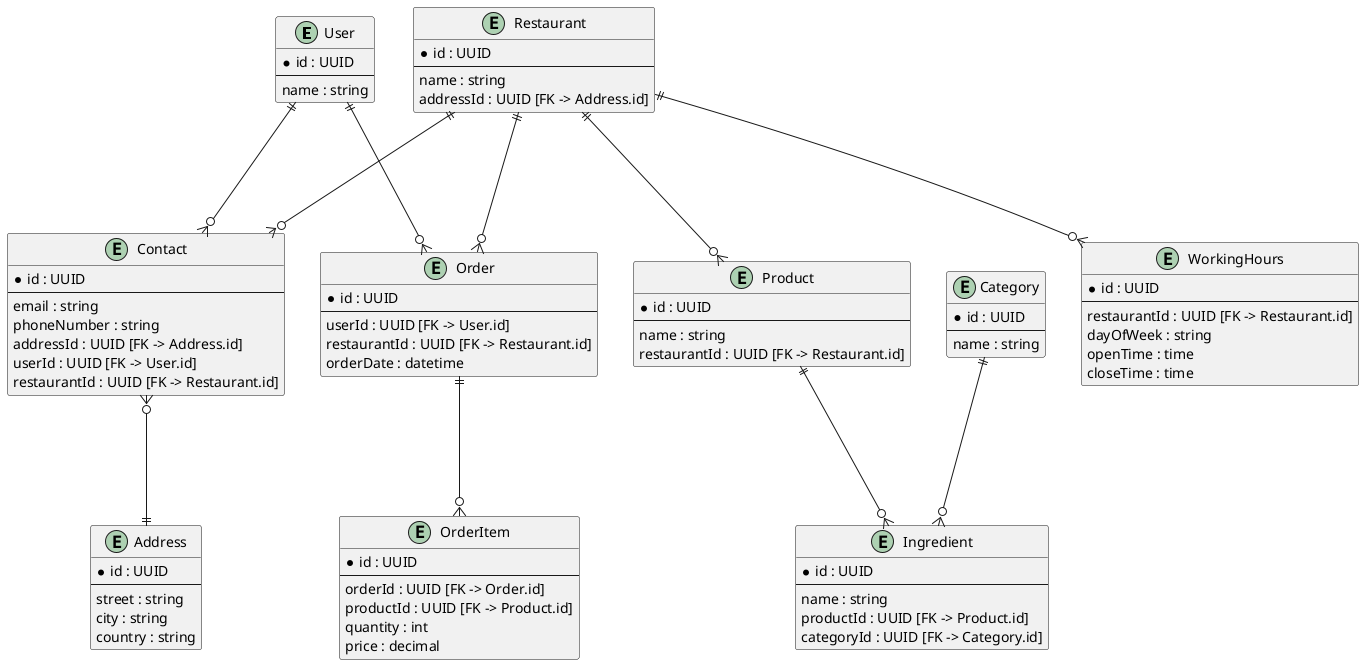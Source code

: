@startuml
entity User {
    * id : UUID
    ---
    name : string
}
entity Contact {
    * id : UUID
    ---
    email : string
    phoneNumber : string
    addressId : UUID [FK -> Address.id]
    userId : UUID [FK -> User.id]
    restaurantId : UUID [FK -> Restaurant.id]
}
entity Address {
    * id : UUID
    ---
    street : string
    city : string
    country : string
}
entity Restaurant {
    * id : UUID
    ---
    name : string
    addressId : UUID [FK -> Address.id]
}
entity Product {
    * id : UUID
    ---
    name : string
    restaurantId : UUID [FK -> Restaurant.id]
}
entity Category {
    * id : UUID
    ---
    name : string
}
entity Ingredient {
    * id : UUID
    ---
    name : string
    productId : UUID [FK -> Product.id]
    categoryId : UUID [FK -> Category.id]
}
entity Order {
    * id : UUID
    ---
    userId : UUID [FK -> User.id]
    restaurantId : UUID [FK -> Restaurant.id]
    orderDate : datetime
}
entity OrderItem {
    * id : UUID
    ---
    orderId : UUID [FK -> Order.id]
    productId : UUID [FK -> Product.id]
    quantity : int
    price : decimal
}
entity WorkingHours {
    * id : UUID
    ---
    restaurantId : UUID [FK -> Restaurant.id]
    dayOfWeek : string
    openTime : time
    closeTime : time
}

'relations
User        ||---o{ Contact
Contact     }o---|| Address
Restaurant  ||---o{ Contact
Restaurant  ||---o{ Product
Restaurant  ||---o{ Order
Restaurant  ||---o{ WorkingHours
Product     ||---o{ Ingredient
Category    ||---o{ Ingredient
User        ||---o{ Order
Order       ||---o{ OrderItem
@enduml